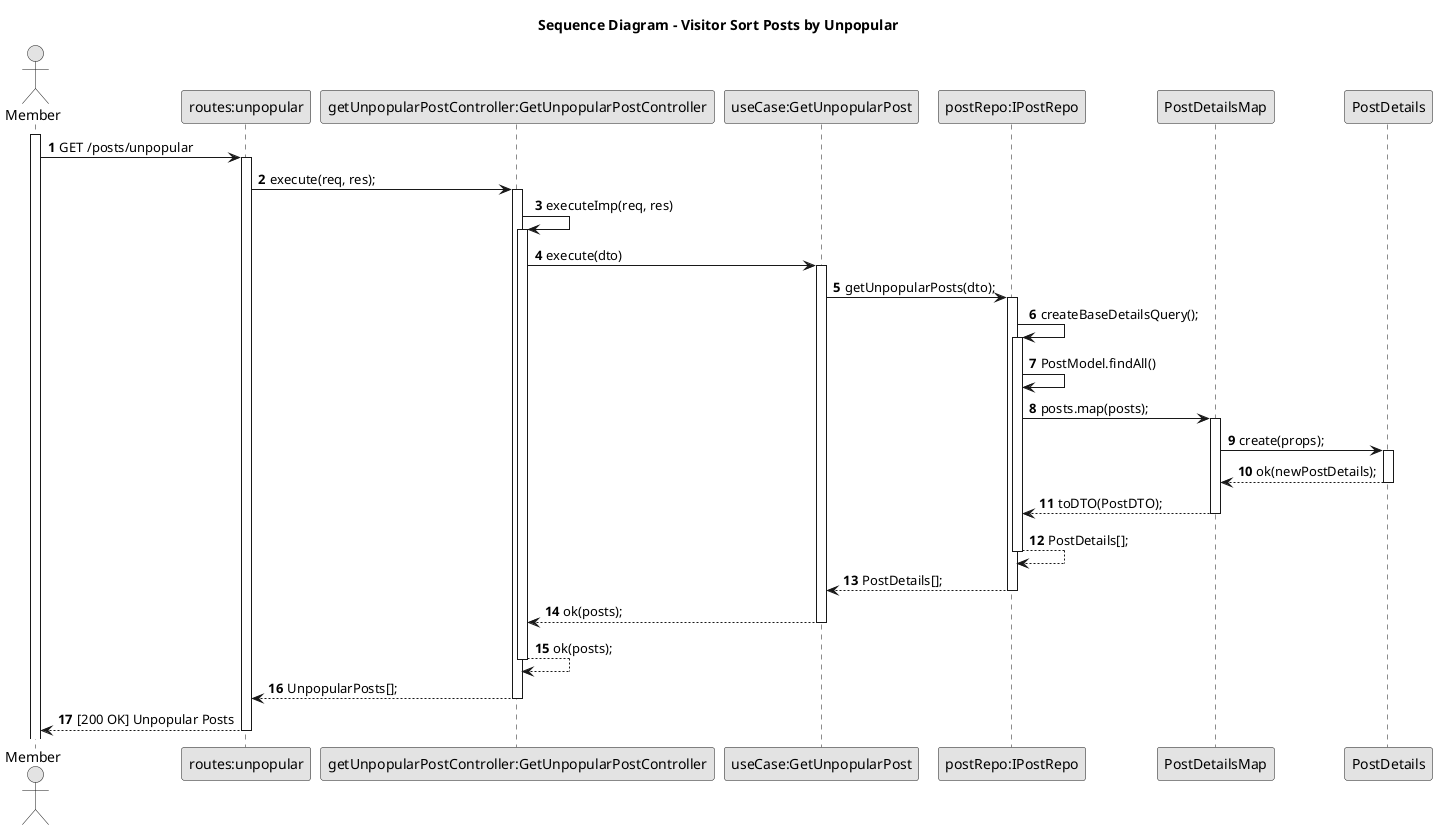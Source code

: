 @startuml SSD1

skinparam monochrome true
skinparam packageStyle rectangle
skinparam shadowing false
autonumber

title Sequence Diagram - Visitor Sort Posts by Unpopular

actor "Member" as Member
participant "routes:unpopular" as Routes
participant "getUnpopularPostController:GetUnpopularPostController" as GetUnpopularPostController
participant "useCase:GetUnpopularPost" as useCase
participant "postRepo:IPostRepo" as postRepo
participant "PostDetailsMap" as PostDetailsMap
participant "PostDetails" as PostDetails

activate Member
Member -> Routes: GET /posts/unpopular

activate Routes
Routes -> GetUnpopularPostController: execute(req, res);

activate GetUnpopularPostController
GetUnpopularPostController -> GetUnpopularPostController: executeImp(req, res)

activate GetUnpopularPostController
GetUnpopularPostController -> useCase: execute(dto)

activate useCase
useCase -> postRepo: getUnpopularPosts(dto);

activate postRepo
postRepo -> postRepo: createBaseDetailsQuery();

activate postRepo
postRepo -> postRepo:PostModel.findAll()

postRepo -> PostDetailsMap: posts.map(posts);
activate PostDetailsMap 

PostDetailsMap -> PostDetails: create(props);
activate PostDetails

PostDetails --> PostDetailsMap: ok(newPostDetails);
deactivate PostDetails

PostDetailsMap --> postRepo: toDTO(PostDTO);
deactivate PostDetailsMap

postRepo --> postRepo:PostDetails[];
deactivate postRepo

postRepo --> useCase: PostDetails[];
deactivate postRepo

useCase --> GetUnpopularPostController: ok(posts);
deactivate useCase

GetUnpopularPostController --> GetUnpopularPostController: ok(posts);
deactivate GetUnpopularPostController

GetUnpopularPostController --> Routes: UnpopularPosts[];
deactivate GetUnpopularPostController

Routes --> Member: [200 OK] Unpopular Posts
deactivate Routes
@enduml